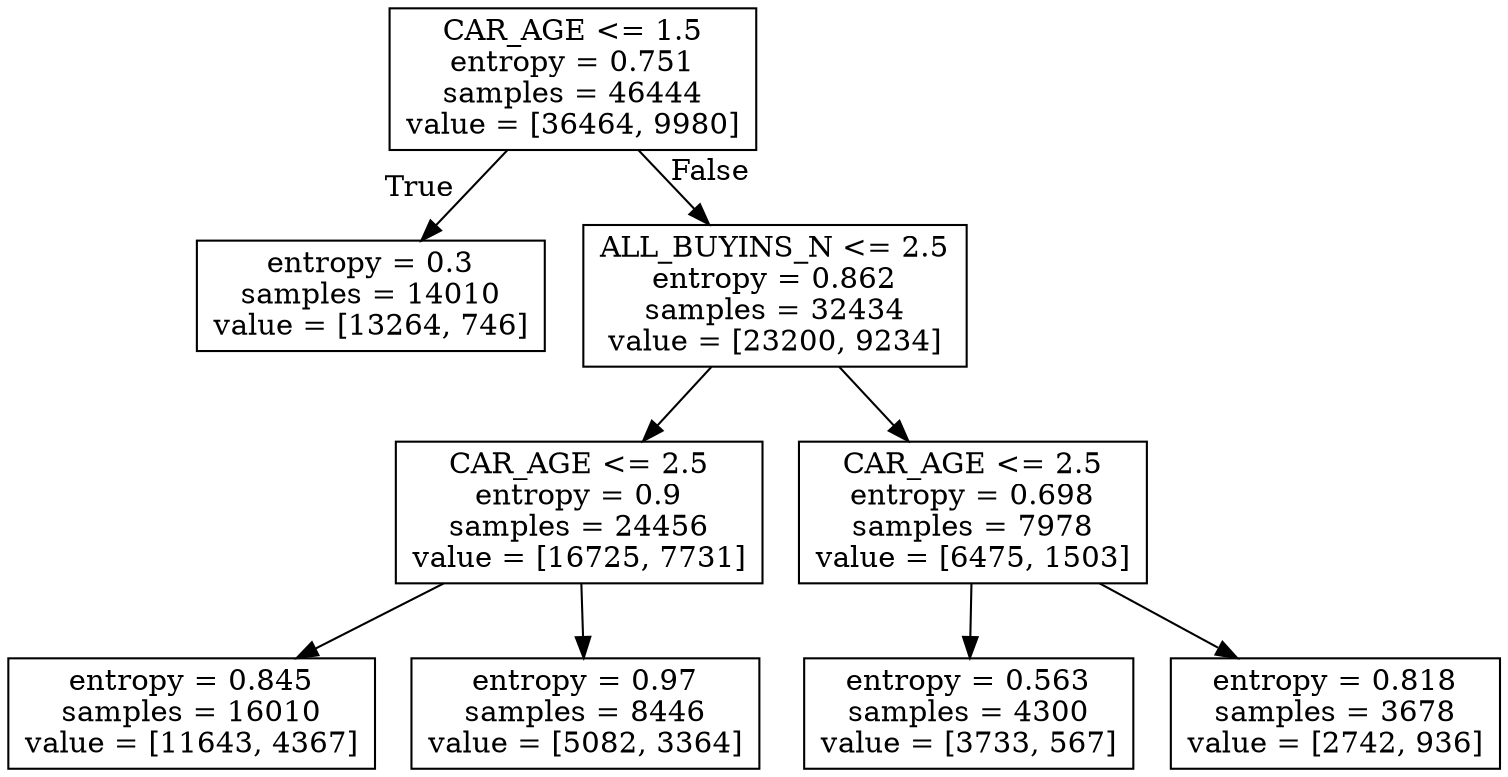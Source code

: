 digraph Tree {
node [shape=box] ;
0 [label="CAR_AGE <= 1.5\nentropy = 0.751\nsamples = 46444\nvalue = [36464, 9980]"] ;
1 [label="entropy = 0.3\nsamples = 14010\nvalue = [13264, 746]"] ;
0 -> 1 [labeldistance=2.5, labelangle=45, headlabel="True"] ;
2 [label="ALL_BUYINS_N <= 2.5\nentropy = 0.862\nsamples = 32434\nvalue = [23200, 9234]"] ;
0 -> 2 [labeldistance=2.5, labelangle=-45, headlabel="False"] ;
3 [label="CAR_AGE <= 2.5\nentropy = 0.9\nsamples = 24456\nvalue = [16725, 7731]"] ;
2 -> 3 ;
5 [label="entropy = 0.845\nsamples = 16010\nvalue = [11643, 4367]"] ;
3 -> 5 ;
6 [label="entropy = 0.97\nsamples = 8446\nvalue = [5082, 3364]"] ;
3 -> 6 ;
4 [label="CAR_AGE <= 2.5\nentropy = 0.698\nsamples = 7978\nvalue = [6475, 1503]"] ;
2 -> 4 ;
7 [label="entropy = 0.563\nsamples = 4300\nvalue = [3733, 567]"] ;
4 -> 7 ;
8 [label="entropy = 0.818\nsamples = 3678\nvalue = [2742, 936]"] ;
4 -> 8 ;
}